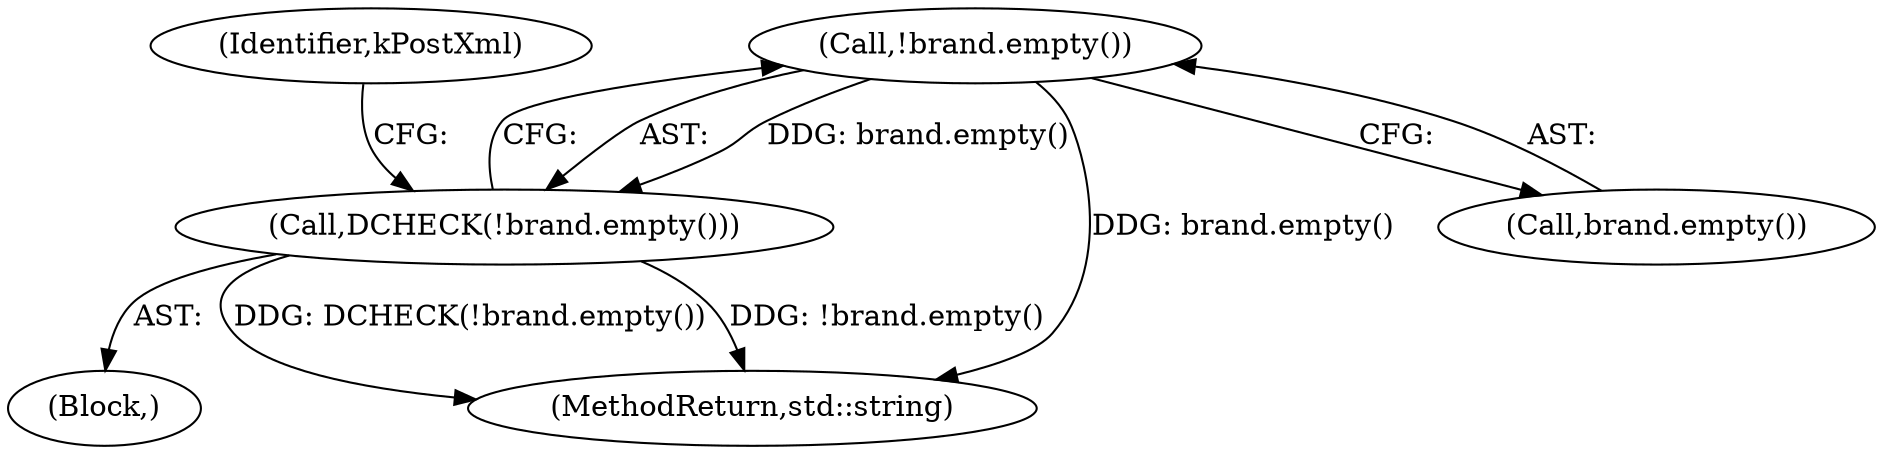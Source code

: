 digraph "0_Chrome_7c5aa07be11cd63d953fbe66370c5869a52170bf@API" {
"1000109" [label="(Call,!brand.empty())"];
"1000108" [label="(Call,DCHECK(!brand.empty()))"];
"1000109" [label="(Call,!brand.empty())"];
"1000110" [label="(Call,brand.empty())"];
"1000113" [label="(Identifier,kPostXml)"];
"1000102" [label="(Block,)"];
"1000108" [label="(Call,DCHECK(!brand.empty()))"];
"1000116" [label="(MethodReturn,std::string)"];
"1000109" -> "1000108"  [label="AST: "];
"1000109" -> "1000110"  [label="CFG: "];
"1000110" -> "1000109"  [label="AST: "];
"1000108" -> "1000109"  [label="CFG: "];
"1000109" -> "1000116"  [label="DDG: brand.empty()"];
"1000109" -> "1000108"  [label="DDG: brand.empty()"];
"1000108" -> "1000102"  [label="AST: "];
"1000113" -> "1000108"  [label="CFG: "];
"1000108" -> "1000116"  [label="DDG: DCHECK(!brand.empty())"];
"1000108" -> "1000116"  [label="DDG: !brand.empty()"];
}
